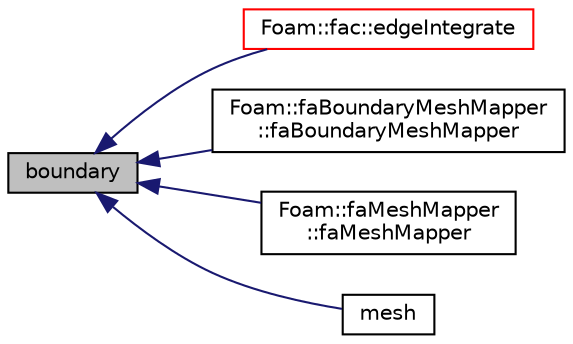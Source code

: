 digraph "boundary"
{
  bgcolor="transparent";
  edge [fontname="Helvetica",fontsize="10",labelfontname="Helvetica",labelfontsize="10"];
  node [fontname="Helvetica",fontsize="10",shape=record];
  rankdir="LR";
  Node1 [label="boundary",height=0.2,width=0.4,color="black", fillcolor="grey75", style="filled" fontcolor="black"];
  Node1 -> Node2 [dir="back",color="midnightblue",fontsize="10",style="solid",fontname="Helvetica"];
  Node2 [label="Foam::fac::edgeIntegrate",height=0.2,width=0.4,color="red",URL="$namespaceFoam_1_1fac.html#ab6bdf09cc75e7d477b8414063b4c7ee4"];
  Node1 -> Node3 [dir="back",color="midnightblue",fontsize="10",style="solid",fontname="Helvetica"];
  Node3 [label="Foam::faBoundaryMeshMapper\l::faBoundaryMeshMapper",height=0.2,width=0.4,color="black",URL="$classFoam_1_1faBoundaryMeshMapper.html#a3fa47bda58e2250ae88c01b277f7cd5b",tooltip="Construct from components. "];
  Node1 -> Node4 [dir="back",color="midnightblue",fontsize="10",style="solid",fontname="Helvetica"];
  Node4 [label="Foam::faMeshMapper\l::faMeshMapper",height=0.2,width=0.4,color="black",URL="$classFoam_1_1faMeshMapper.html#a307071831b450e798d95b53921e902f6",tooltip="Construct from components. "];
  Node1 -> Node5 [dir="back",color="midnightblue",fontsize="10",style="solid",fontname="Helvetica"];
  Node5 [label="mesh",height=0.2,width=0.4,color="black",URL="$classFoam_1_1faMesh.html#aa51573bc757d5d5bb058db0464886447",tooltip="Return access to polyMesh. "];
}
